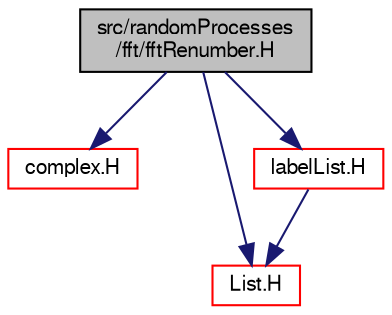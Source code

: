 digraph "src/randomProcesses/fft/fftRenumber.H"
{
  bgcolor="transparent";
  edge [fontname="FreeSans",fontsize="10",labelfontname="FreeSans",labelfontsize="10"];
  node [fontname="FreeSans",fontsize="10",shape=record];
  Node0 [label="src/randomProcesses\l/fft/fftRenumber.H",height=0.2,width=0.4,color="black", fillcolor="grey75", style="filled", fontcolor="black"];
  Node0 -> Node1 [color="midnightblue",fontsize="10",style="solid",fontname="FreeSans"];
  Node1 [label="complex.H",height=0.2,width=0.4,color="red",URL="$a12179.html"];
  Node0 -> Node28 [color="midnightblue",fontsize="10",style="solid",fontname="FreeSans"];
  Node28 [label="List.H",height=0.2,width=0.4,color="red",URL="$a08666.html"];
  Node0 -> Node51 [color="midnightblue",fontsize="10",style="solid",fontname="FreeSans"];
  Node51 [label="labelList.H",height=0.2,width=0.4,color="red",URL="$a12380.html"];
  Node51 -> Node28 [color="midnightblue",fontsize="10",style="solid",fontname="FreeSans"];
}
